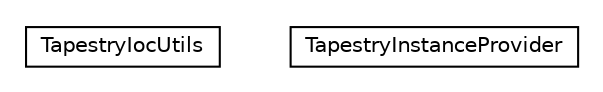 #!/usr/local/bin/dot
#
# Class diagram 
# Generated by UMLGraph version R5_6_6-8-g8d7759 (http://www.umlgraph.org/)
#

digraph G {
	edge [fontname="Helvetica",fontsize=10,labelfontname="Helvetica",labelfontsize=10];
	node [fontname="Helvetica",fontsize=10,shape=plaintext];
	nodesep=0.25;
	ranksep=0.5;
	// org.dayatang.ioc.tapestry.factory.TapestryIocUtils
	c0 [label=<<table title="org.dayatang.ioc.tapestry.factory.TapestryIocUtils" border="0" cellborder="1" cellspacing="0" cellpadding="2" port="p" href="./TapestryIocUtils.html">
		<tr><td><table border="0" cellspacing="0" cellpadding="1">
<tr><td align="center" balign="center"> TapestryIocUtils </td></tr>
		</table></td></tr>
		</table>>, URL="./TapestryIocUtils.html", fontname="Helvetica", fontcolor="black", fontsize=10.0];
	// org.dayatang.ioc.tapestry.factory.TapestryInstanceProvider
	c1 [label=<<table title="org.dayatang.ioc.tapestry.factory.TapestryInstanceProvider" border="0" cellborder="1" cellspacing="0" cellpadding="2" port="p" href="./TapestryInstanceProvider.html">
		<tr><td><table border="0" cellspacing="0" cellpadding="1">
<tr><td align="center" balign="center"> TapestryInstanceProvider </td></tr>
		</table></td></tr>
		</table>>, URL="./TapestryInstanceProvider.html", fontname="Helvetica", fontcolor="black", fontsize=10.0];
}

